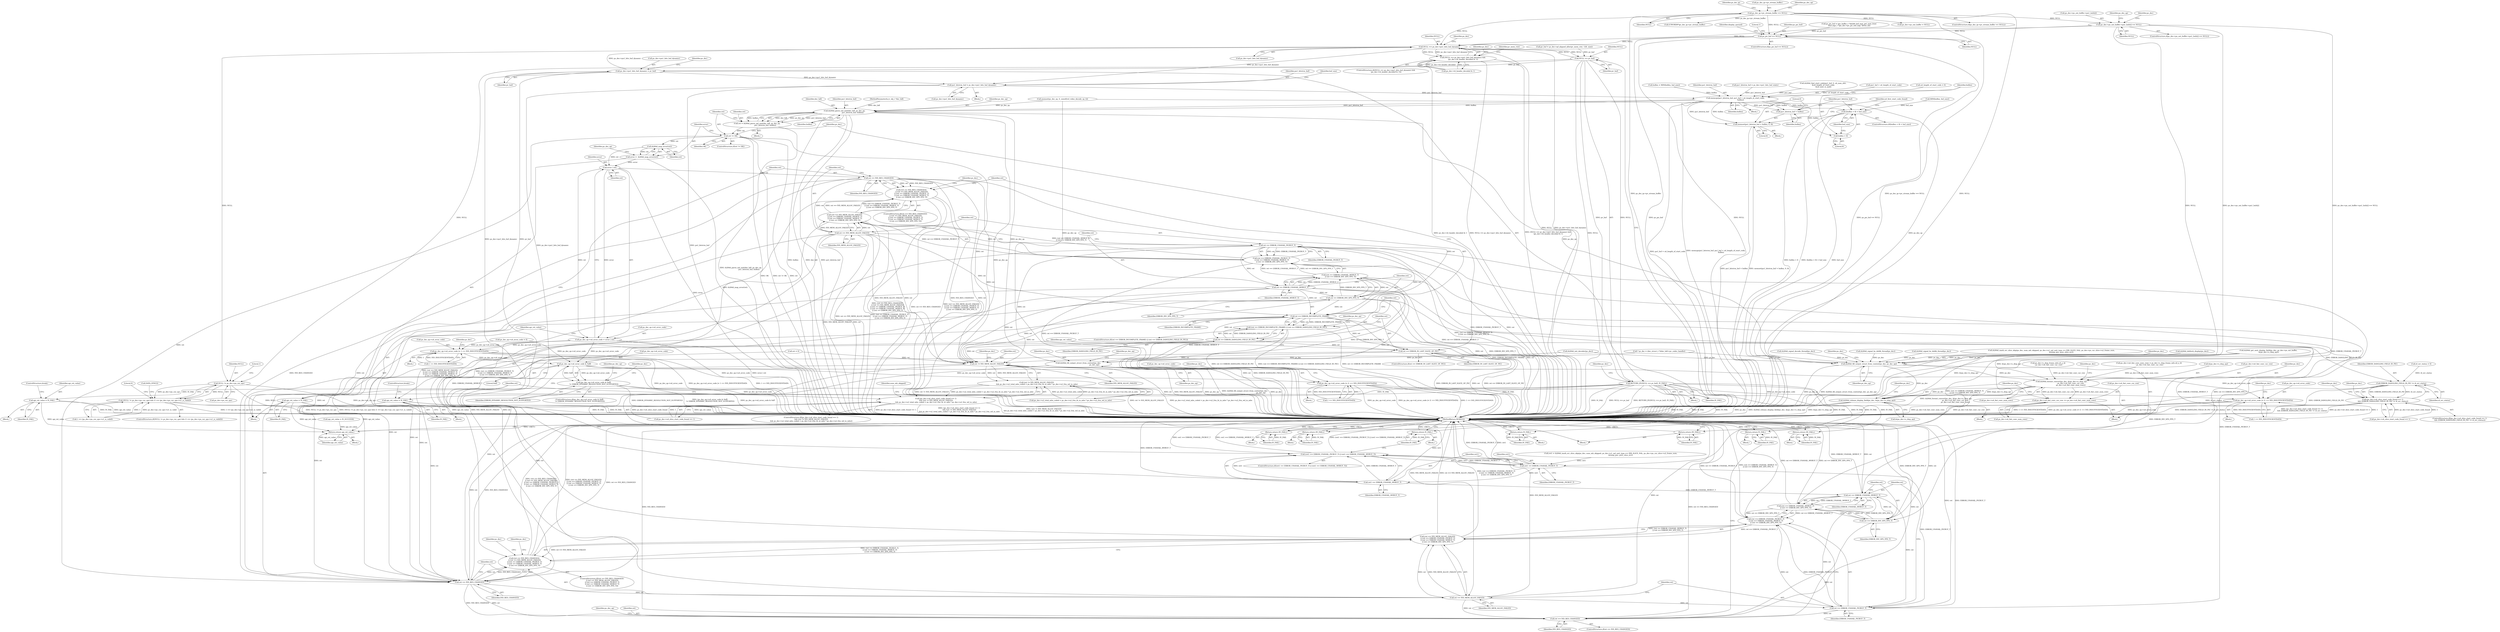 digraph "0_Android_7109ce3f8f90a28ca9f0ee6e14f6ac5e414c62cf@array" {
"1000406" [label="(Call,ps_dec->ps_out_buffer->pu1_bufs[i] == NULL)"];
"1000260" [label="(Call,ps_dec_ip->pv_stream_buffer == NULL)"];
"1000623" [label="(Call,ps_pic_buf == NULL)"];
"1001000" [label="(Call,NULL == ps_dec->pu1_bits_buf_dynamic)"];
"1000999" [label="(Call,(NULL == ps_dec->pu1_bits_buf_dynamic) &&\n (ps_dec->i4_header_decoded & 1))"];
"1001041" [label="(Call,NULL == pv_buf)"];
"1001040" [label="(Call,RETURN_IF((NULL == pv_buf), IV_FAIL))"];
"1001200" [label="(Return,return (IV_FAIL);)"];
"1001268" [label="(Return,return (IV_FAIL);)"];
"1001313" [label="(Call,api_ret_value = IV_FAIL)"];
"1002158" [label="(Return,return api_ret_value;)"];
"1001357" [label="(Call,api_ret_value = IV_FAIL)"];
"1001366" [label="(Call,api_ret_value = IV_FAIL)"];
"1001414" [label="(Return,return (IV_FAIL);)"];
"1001566" [label="(Return,return IV_FAIL;)"];
"1001610" [label="(Return,return IV_FAIL;)"];
"1001822" [label="(Return,return (IV_FAIL);)"];
"1001883" [label="(Return,return IV_FAIL;)"];
"1001045" [label="(Call,ps_dec->pu1_bits_buf_dynamic = pv_buf)"];
"1001060" [label="(Call,pu1_bitstrm_buf = ps_dec->pu1_bits_buf_dynamic)"];
"1001205" [label="(Call,memcpy(pu1_bitstrm_buf, pu1_buf + u4_length_of_start_code,\n                   buflen))"];
"1001212" [label="(Call,(buflen + 8) < buf_size)"];
"1001213" [label="(Call,buflen + 8)"];
"1001218" [label="(Call,memset(pu1_bitstrm_buf + buflen, 0, 8))"];
"1001219" [label="(Call,pu1_bitstrm_buf + buflen)"];
"1001291" [label="(Call,ih264d_parse_nal_unit(dec_hdl, ps_dec_op,\n                              pu1_bitstrm_buf, buflen))"];
"1001253" [label="(Call,ih264d_fill_output_struct_from_context(ps_dec,\n                                                           ps_dec_op))"];
"1001289" [label="(Call,ret = ih264d_parse_nal_unit(dec_hdl, ps_dec_op,\n                              pu1_bitstrm_buf, buflen))"];
"1001297" [label="(Call,ret != OK)"];
"1001304" [label="(Call,ih264d_map_error(ret))"];
"1001302" [label="(Call,error =  ih264d_map_error(ret))"];
"1001310" [label="(Call,error | ret)"];
"1001306" [label="(Call,ps_dec_op->u4_error_code = error | ret)"];
"1001239" [label="(Call,ps_dec_op->u4_error_code |= 1 << IVD_INSUFFICIENTDATA)"];
"1001726" [label="(Call,ps_dec_op->u4_error_code & 0xff)"];
"1001725" [label="(Call,(ps_dec_op->u4_error_code & 0xff)\n != ERROR_DYNAMIC_RESOLUTION_NOT_SUPPORTED)"];
"1001758" [label="(Call,ps_dec_op->u4_error_code |= (1 << IVD_INSUFFICIENTDATA))"];
"1001778" [label="(Call,ps_dec_op->u4_error_code |= (1 << IVD_INSUFFICIENTDATA))"];
"1001318" [label="(Call,ret == IVD_RES_CHANGED)"];
"1001317" [label="(Call,(ret == IVD_RES_CHANGED)\n || (ret == IVD_MEM_ALLOC_FAILED)\n || (ret == ERROR_UNAVAIL_PICBUF_T)\n || (ret == ERROR_UNAVAIL_MVBUF_T)\n || (ret == ERROR_INV_SPS_PPS_T))"];
"1001569" [label="(Call,(ret == IVD_RES_CHANGED)\n || (ret == IVD_MEM_ALLOC_FAILED)\n || (ret == ERROR_UNAVAIL_PICBUF_T)\n || (ret == ERROR_UNAVAIL_MVBUF_T)\n || (ret == ERROR_INV_SPS_PPS_T))"];
"1001322" [label="(Call,ret == IVD_MEM_ALLOC_FAILED)"];
"1001321" [label="(Call,(ret == IVD_MEM_ALLOC_FAILED)\n || (ret == ERROR_UNAVAIL_PICBUF_T)\n || (ret == ERROR_UNAVAIL_MVBUF_T)\n || (ret == ERROR_INV_SPS_PPS_T))"];
"1001573" [label="(Call,(ret == IVD_MEM_ALLOC_FAILED)\n || (ret == ERROR_UNAVAIL_PICBUF_T)\n || (ret == ERROR_UNAVAIL_MVBUF_T)\n || (ret == ERROR_INV_SPS_PPS_T))"];
"1001326" [label="(Call,ret == ERROR_UNAVAIL_PICBUF_T)"];
"1001325" [label="(Call,(ret == ERROR_UNAVAIL_PICBUF_T)\n || (ret == ERROR_UNAVAIL_MVBUF_T)\n || (ret == ERROR_INV_SPS_PPS_T))"];
"1001577" [label="(Call,(ret == ERROR_UNAVAIL_PICBUF_T)\n || (ret == ERROR_UNAVAIL_MVBUF_T)\n || (ret == ERROR_INV_SPS_PPS_T))"];
"1001330" [label="(Call,ret == ERROR_UNAVAIL_MVBUF_T)"];
"1001329" [label="(Call,(ret == ERROR_UNAVAIL_MVBUF_T)\n || (ret == ERROR_INV_SPS_PPS_T))"];
"1001581" [label="(Call,(ret == ERROR_UNAVAIL_MVBUF_T)\n || (ret == ERROR_INV_SPS_PPS_T))"];
"1001333" [label="(Call,ret == ERROR_INV_SPS_PPS_T)"];
"1001345" [label="(Call,ret == ERROR_INCOMPLETE_FRAME)"];
"1001344" [label="(Call,(ret == ERROR_INCOMPLETE_FRAME) || (ret == ERROR_DANGLING_FIELD_IN_PIC))"];
"1001348" [label="(Call,ret == ERROR_DANGLING_FIELD_IN_PIC)"];
"1001362" [label="(Call,ret == ERROR_IN_LAST_SLICE_OF_PIC)"];
"1001477" [label="(Call,ret != IVD_MEM_ALLOC_FAILED)"];
"1001476" [label="(Call,(ret != IVD_MEM_ALLOC_FAILED)\n && ps_dec->u2_total_mbs_coded < ps_dec->u2_frm_ht_in_mbs * ps_dec->u2_frm_wd_in_mbs)"];
"1001470" [label="(Call,(ps_dec->u4_slice_start_code_found == 1)\n && (ret != IVD_MEM_ALLOC_FAILED)\n && ps_dec->u2_total_mbs_coded < ps_dec->u2_frm_ht_in_mbs * ps_dec->u2_frm_wd_in_mbs)"];
"1001570" [label="(Call,ret == IVD_RES_CHANGED)"];
"1001574" [label="(Call,ret == IVD_MEM_ALLOC_FAILED)"];
"1001578" [label="(Call,ret == ERROR_UNAVAIL_PICBUF_T)"];
"1001582" [label="(Call,ret == ERROR_UNAVAIL_MVBUF_T)"];
"1001585" [label="(Call,ret == ERROR_INV_SPS_PPS_T)"];
"1001601" [label="(Call,ret == IVD_RES_CHANGED)"];
"1001831" [label="(Call,ERROR_DANGLING_FIELD_IN_PIC != i4_err_status)"];
"1001825" [label="(Call,(ps_dec->u4_slice_start_code_found == 1)\n && (ERROR_DANGLING_FIELD_IN_PIC != i4_err_status))"];
"1001562" [label="(Call,ret1 == ERROR_UNAVAIL_MVBUF_T)"];
"1001558" [label="(Call,(ret1 == ERROR_UNAVAIL_PICBUF_T) || (ret1 == ERROR_UNAVAIL_MVBUF_T))"];
"1001559" [label="(Call,ret1 == ERROR_UNAVAIL_PICBUF_T)"];
"1002040" [label="(Call,ih264d_fill_output_struct_from_context(ps_dec, ps_dec_op))"];
"1002071" [label="(Call,ih264d_format_convert(ps_dec, &(ps_dec->s_disp_op),\n                                  ps_dec->u4_fmt_conv_cur_row,\n                                  ps_dec->u4_fmt_conv_num_rows))"];
"1002083" [label="(Call,ps_dec->u4_fmt_conv_cur_row += ps_dec->u4_fmt_conv_num_rows)"];
"1002090" [label="(Call,ih264d_release_display_field(ps_dec, &(ps_dec->s_disp_op)))"];
"1002118" [label="(Call,NULL != ps_dec->ps_cur_sps)"];
"1002117" [label="(Call,(NULL != ps_dec->ps_cur_sps) && (1 == (ps_dec->ps_cur_sps->u1_is_valid)))"];
"1000405" [label="(ControlStructure,if(ps_dec->ps_out_buffer->pu1_bufs[i] == NULL))"];
"1001253" [label="(Call,ih264d_fill_output_struct_from_context(ps_dec,\n                                                           ps_dec_op))"];
"1001308" [label="(Identifier,ps_dec_op)"];
"1002117" [label="(Call,(NULL != ps_dec->ps_cur_sps) && (1 == (ps_dec->ps_cur_sps->u1_is_valid)))"];
"1001343" [label="(ControlStructure,if((ret == ERROR_INCOMPLETE_FRAME) || (ret == ERROR_DANGLING_FIELD_IN_PIC)))"];
"1001249" [label="(Identifier,ps_dec)"];
"1002041" [label="(Identifier,ps_dec)"];
"1001587" [label="(Identifier,ERROR_INV_SPS_PPS_T)"];
"1001216" [label="(Identifier,buf_size)"];
"1001754" [label="(Identifier,ps_dec)"];
"1001333" [label="(Call,ret == ERROR_INV_SPS_PPS_T)"];
"1002073" [label="(Call,&(ps_dec->s_disp_op))"];
"1000678" [label="(Literal,1)"];
"1001322" [label="(Call,ret == IVD_MEM_ALLOC_FAILED)"];
"1001328" [label="(Identifier,ERROR_UNAVAIL_PICBUF_T)"];
"1001294" [label="(Identifier,pu1_bitstrm_buf)"];
"1001559" [label="(Call,ret1 == ERROR_UNAVAIL_PICBUF_T)"];
"1001562" [label="(Call,ret1 == ERROR_UNAVAIL_MVBUF_T)"];
"1001573" [label="(Call,(ret == IVD_MEM_ALLOC_FAILED)\n || (ret == ERROR_UNAVAIL_PICBUF_T)\n || (ret == ERROR_UNAVAIL_MVBUF_T)\n || (ret == ERROR_INV_SPS_PPS_T))"];
"1001572" [label="(Identifier,IVD_RES_CHANGED)"];
"1001295" [label="(Identifier,buflen)"];
"1001590" [label="(Identifier,ps_dec)"];
"1002120" [label="(Call,ps_dec->ps_cur_sps)"];
"1001822" [label="(Return,return (IV_FAIL);)"];
"1001312" [label="(Identifier,ret)"];
"1001351" [label="(Block,)"];
"1001360" [label="(ControlStructure,break;)"];
"1001769" [label="(Identifier,ps_dec)"];
"1001331" [label="(Identifier,ret)"];
"1001325" [label="(Call,(ret == ERROR_UNAVAIL_PICBUF_T)\n || (ret == ERROR_UNAVAIL_MVBUF_T)\n || (ret == ERROR_INV_SPS_PPS_T))"];
"1001601" [label="(Call,ret == IVD_RES_CHANGED)"];
"1001358" [label="(Identifier,api_ret_value)"];
"1001326" [label="(Call,ret == ERROR_UNAVAIL_PICBUF_T)"];
"1001577" [label="(Call,(ret == ERROR_UNAVAIL_PICBUF_T)\n || (ret == ERROR_UNAVAIL_MVBUF_T)\n || (ret == ERROR_INV_SPS_PPS_T))"];
"1001010" [label="(Block,)"];
"1002012" [label="(Call,ih264d_get_next_display_field(ps_dec, ps_dec->ps_out_buffer,\n &(ps_dec->s_disp_op)))"];
"1001239" [label="(Call,ps_dec_op->u4_error_code |= 1 << IVD_INSUFFICIENTDATA)"];
"1001345" [label="(Call,ret == ERROR_INCOMPLETE_FRAME)"];
"1001566" [label="(Return,return IV_FAIL;)"];
"1001564" [label="(Identifier,ERROR_UNAVAIL_MVBUF_T)"];
"1001558" [label="(Call,(ret1 == ERROR_UNAVAIL_PICBUF_T) || (ret1 == ERROR_UNAVAIL_MVBUF_T))"];
"1002077" [label="(Call,ps_dec->u4_fmt_conv_cur_row)"];
"1002091" [label="(Identifier,ps_dec)"];
"1000624" [label="(Identifier,ps_pic_buf)"];
"1001369" [label="(ControlStructure,break;)"];
"1001469" [label="(ControlStructure,if((ps_dec->u4_slice_start_code_found == 1)\n && (ret != IVD_MEM_ALLOC_FAILED)\n && ps_dec->u2_total_mbs_coded < ps_dec->u2_frm_ht_in_mbs * ps_dec->u2_frm_wd_in_mbs))"];
"1001060" [label="(Call,pu1_bitstrm_buf = ps_dec->pu1_bits_buf_dynamic)"];
"1001762" [label="(Call,1 << IVD_INSUFFICIENTDATA)"];
"1002100" [label="(Identifier,ps_dec)"];
"1001833" [label="(Identifier,i4_err_status)"];
"1000171" [label="(Call,u4_length_of_start_code = 0)"];
"1001372" [label="(Identifier,ps_dec)"];
"1001603" [label="(Identifier,IVD_RES_CHANGED)"];
"1001731" [label="(Identifier,ERROR_DYNAMIC_RESOLUTION_NOT_SUPPORTED)"];
"1001062" [label="(Call,ps_dec->pu1_bits_buf_dynamic)"];
"1001476" [label="(Call,(ret != IVD_MEM_ALLOC_FAILED)\n && ps_dec->u2_total_mbs_coded < ps_dec->u2_frm_ht_in_mbs * ps_dec->u2_frm_wd_in_mbs)"];
"1001347" [label="(Identifier,ERROR_INCOMPLETE_FRAME)"];
"1002090" [label="(Call,ih264d_release_display_field(ps_dec, &(ps_dec->s_disp_op)))"];
"1002057" [label="(Block,)"];
"1001047" [label="(Identifier,ps_dec)"];
"1001735" [label="(Identifier,ps_dec_op)"];
"1001297" [label="(Call,ret != OK)"];
"1000192" [label="(Call,api_ret_value = IV_SUCCESS)"];
"1001357" [label="(Call,api_ret_value = IV_FAIL)"];
"1001567" [label="(Identifier,IV_FAIL)"];
"1001007" [label="(Identifier,ps_dec)"];
"1001568" [label="(ControlStructure,if((ret == IVD_RES_CHANGED)\n || (ret == IVD_MEM_ALLOC_FAILED)\n || (ret == ERROR_UNAVAIL_PICBUF_T)\n || (ret == ERROR_UNAVAIL_MVBUF_T)\n || (ret == ERROR_INV_SPS_PPS_T)))"];
"1001103" [label="(Call,buflen = MIN(buflen, buf_size))"];
"1001876" [label="(Call,ih264d_deblock_display(ps_dec))"];
"1001570" [label="(Call,ret == IVD_RES_CHANGED)"];
"1000188" [label="(Call,ret = 0)"];
"1002000" [label="(Block,)"];
"1001040" [label="(Call,RETURN_IF((NULL == pv_buf), IV_FAIL))"];
"1002152" [label="(Call,DATA_SYNC())"];
"1001415" [label="(Identifier,IV_FAIL)"];
"1001291" [label="(Call,ih264d_parse_nal_unit(dec_hdl, ps_dec_op,\n                              pu1_bitstrm_buf, buflen))"];
"1001066" [label="(Identifier,buf_size)"];
"1001034" [label="(Call,pv_buf = ps_dec->pf_aligned_alloc(pv_mem_ctxt, 128, size))"];
"1001155" [label="(Block,)"];
"1001300" [label="(Block,)"];
"1002072" [label="(Identifier,ps_dec)"];
"1001206" [label="(Identifier,pu1_bitstrm_buf)"];
"1000148" [label="(MethodParameterIn,iv_obj_t *dec_hdl)"];
"1001563" [label="(Identifier,ret1)"];
"1001574" [label="(Call,ret == IVD_MEM_ALLOC_FAILED)"];
"1001313" [label="(Call,api_ret_value = IV_FAIL)"];
"1000311" [label="(Call,ps_dec->ps_out_buffer = NULL)"];
"1001725" [label="(Call,(ps_dec_op->u4_error_code & 0xff)\n != ERROR_DYNAMIC_RESOLUTION_NOT_SUPPORTED)"];
"1001327" [label="(Identifier,ret)"];
"1001316" [label="(ControlStructure,if((ret == IVD_RES_CHANGED)\n || (ret == IVD_MEM_ALLOC_FAILED)\n || (ret == ERROR_UNAVAIL_PICBUF_T)\n || (ret == ERROR_UNAVAIL_MVBUF_T)\n || (ret == ERROR_INV_SPS_PPS_T)))"];
"1001477" [label="(Call,ret != IVD_MEM_ALLOC_FAILED)"];
"1001759" [label="(Call,ps_dec_op->u4_error_code)"];
"1002071" [label="(Call,ih264d_format_convert(ps_dec, &(ps_dec->s_disp_op),\n                                  ps_dec->u4_fmt_conv_cur_row,\n                                  ps_dec->u4_fmt_conv_num_rows))"];
"1001578" [label="(Call,ret == ERROR_UNAVAIL_PICBUF_T)"];
"1001258" [label="(Identifier,ps_dec_op)"];
"1001290" [label="(Identifier,ret)"];
"1001057" [label="(Identifier,ps_dec)"];
"1000406" [label="(Call,ps_dec->ps_out_buffer->pu1_bufs[i] == NULL)"];
"1001588" [label="(Block,)"];
"1001539" [label="(Call,ret1 = ih264d_mark_err_slice_skip(ps_dec, num_mb_skipped, ps_dec->u1_nal_unit_type == IDR_SLICE_NAL, ps_dec->ps_cur_slice->u2_frame_num,\n                                    &temp_poc, prev_slice_err))"];
"1000283" [label="(Identifier,ps_dec_ip)"];
"1001712" [label="(Call,ih264d_signal_decode_thread(ps_dec))"];
"1001001" [label="(Identifier,NULL)"];
"1000151" [label="(Block,)"];
"1001044" [label="(Identifier,IV_FAIL)"];
"1001346" [label="(Identifier,ret)"];
"1001359" [label="(Identifier,IV_FAIL)"];
"1001374" [label="(Block,)"];
"1001824" [label="(ControlStructure,if((ps_dec->u4_slice_start_code_found == 1)\n && (ERROR_DANGLING_FIELD_IN_PIC != i4_err_status)))"];
"1001730" [label="(Literal,0xff)"];
"1001046" [label="(Call,ps_dec->pu1_bits_buf_dynamic)"];
"1001005" [label="(Call,ps_dec->i4_header_decoded & 1)"];
"1000259" [label="(ControlStructure,if(ps_dec_ip->pv_stream_buffer == NULL))"];
"1001314" [label="(Identifier,api_ret_value)"];
"1001105" [label="(Call,MIN(buflen, buf_size))"];
"1001293" [label="(Identifier,ps_dec_op)"];
"1001254" [label="(Identifier,ps_dec)"];
"1002158" [label="(Return,return api_ret_value;)"];
"1001320" [label="(Identifier,IVD_RES_CHANGED)"];
"1001611" [label="(Identifier,IV_FAIL)"];
"1001061" [label="(Identifier,pu1_bitstrm_buf)"];
"1001043" [label="(Identifier,pv_buf)"];
"1001072" [label="(Call,pu1_bitstrm_buf = ps_dec->pu1_bits_buf_static)"];
"1001339" [label="(Identifier,ps_dec)"];
"1000264" [label="(Identifier,NULL)"];
"1001581" [label="(Call,(ret == ERROR_UNAVAIL_MVBUF_T)\n || (ret == ERROR_INV_SPS_PPS_T))"];
"1001831" [label="(Call,ERROR_DANGLING_FIELD_IN_PIC != i4_err_status)"];
"1001832" [label="(Identifier,ERROR_DANGLING_FIELD_IN_PIC)"];
"1001480" [label="(Call,ps_dec->u2_total_mbs_coded < ps_dec->u2_frm_ht_in_mbs * ps_dec->u2_frm_wd_in_mbs)"];
"1001610" [label="(Return,return IV_FAIL;)"];
"1001205" [label="(Call,memcpy(pu1_bitstrm_buf, pu1_buf + u4_length_of_start_code,\n                   buflen))"];
"1001614" [label="(Identifier,ps_dec)"];
"1001243" [label="(Call,1 << IVD_INSUFFICIENTDATA)"];
"1001087" [label="(Call,ih264d_find_start_code(pu1_buf, 0, u4_max_ofst,\n &u4_length_of_start_code,\n &u4_next_is_aud))"];
"1001329" [label="(Call,(ret == ERROR_UNAVAIL_MVBUF_T)\n || (ret == ERROR_INV_SPS_PPS_T))"];
"1000418" [label="(Identifier,ps_dec_op)"];
"1001045" [label="(Call,ps_dec->pu1_bits_buf_dynamic = pv_buf)"];
"1001296" [label="(ControlStructure,if(ret != OK))"];
"1001200" [label="(Return,return (IV_FAIL);)"];
"1001323" [label="(Identifier,ret)"];
"1001335" [label="(Identifier,ERROR_INV_SPS_PPS_T)"];
"1000981" [label="(Call,(UWORD8*)ps_dec_ip->pv_stream_buffer)"];
"1001015" [label="(Identifier,pv_mem_ctxt)"];
"1001211" [label="(ControlStructure,if((buflen + 8) < buf_size))"];
"1000999" [label="(Call,(NULL == ps_dec->pu1_bits_buf_dynamic) &&\n (ps_dec->i4_header_decoded & 1))"];
"1001218" [label="(Call,memset(pu1_bitstrm_buf + buflen, 0, 8))"];
"1001225" [label="(Identifier,u4_first_start_code_found)"];
"1001582" [label="(Call,ret == ERROR_UNAVAIL_MVBUF_T)"];
"1001201" [label="(Identifier,IV_FAIL)"];
"1001557" [label="(ControlStructure,if((ret1 == ERROR_UNAVAIL_PICBUF_T) || (ret1 == ERROR_UNAVAIL_MVBUF_T)))"];
"1001583" [label="(Identifier,ret)"];
"1001348" [label="(Call,ret == ERROR_DANGLING_FIELD_IN_PIC)"];
"1000976" [label="(Block,)"];
"1002046" [label="(Identifier,ps_dec)"];
"1001825" [label="(Call,(ps_dec->u4_slice_start_code_found == 1)\n && (ERROR_DANGLING_FIELD_IN_PIC != i4_err_status))"];
"1002116" [label="(ControlStructure,if((NULL != ps_dec->ps_cur_sps) && (1 == (ps_dec->ps_cur_sps->u1_is_valid))))"];
"1000610" [label="(Call,ps_pic_buf = (pic_buffer_t *)ih264_buf_mgr_get_next_free(\n (buf_mgr_t *)ps_dec->pv_pic_buf_mgr, &free_id))"];
"1001787" [label="(Identifier,ps_dec)"];
"1001470" [label="(Call,(ps_dec->u4_slice_start_code_found == 1)\n && (ret != IVD_MEM_ALLOC_FAILED)\n && ps_dec->u2_total_mbs_coded < ps_dec->u2_frm_ht_in_mbs * ps_dec->u2_frm_wd_in_mbs)"];
"1002087" [label="(Call,ps_dec->u4_fmt_conv_num_rows)"];
"1001304" [label="(Call,ih264d_map_error(ret))"];
"1001289" [label="(Call,ret = ih264d_parse_nal_unit(dec_hdl, ps_dec_op,\n                              pu1_bitstrm_buf, buflen))"];
"1001299" [label="(Identifier,OK)"];
"1001883" [label="(Return,return IV_FAIL;)"];
"1001233" [label="(Block,)"];
"1001207" [label="(Call,pu1_buf + u4_length_of_start_code)"];
"1001560" [label="(Identifier,ret1)"];
"1001059" [label="(Block,)"];
"1002134" [label="(Literal,0)"];
"1002040" [label="(Call,ih264d_fill_output_struct_from_context(ps_dec, ps_dec_op))"];
"1001332" [label="(Identifier,ERROR_UNAVAIL_MVBUF_T)"];
"1001213" [label="(Call,buflen + 8)"];
"1000435" [label="(Identifier,ps_dec)"];
"1001269" [label="(Identifier,IV_FAIL)"];
"1001321" [label="(Call,(ret == IVD_MEM_ALLOC_FAILED)\n || (ret == ERROR_UNAVAIL_PICBUF_T)\n || (ret == ERROR_UNAVAIL_MVBUF_T)\n || (ret == ERROR_INV_SPS_PPS_T))"];
"1001579" [label="(Identifier,ret)"];
"1002042" [label="(Identifier,ps_dec_op)"];
"1002080" [label="(Call,ps_dec->u4_fmt_conv_num_rows)"];
"1000630" [label="(Identifier,display_queued)"];
"1001580" [label="(Identifier,ERROR_UNAVAIL_PICBUF_T)"];
"1002092" [label="(Call,&(ps_dec->s_disp_op))"];
"1001307" [label="(Call,ps_dec_op->u4_error_code)"];
"1002160" [label="(MethodReturn,WORD32)"];
"1001221" [label="(Identifier,buflen)"];
"1001217" [label="(Block,)"];
"1001361" [label="(ControlStructure,if(ret == ERROR_IN_LAST_SLICE_OF_PIC))"];
"1001365" [label="(Block,)"];
"1001884" [label="(Identifier,IV_FAIL)"];
"1001302" [label="(Call,error =  ih264d_map_error(ret))"];
"1000260" [label="(Call,ps_dec_ip->pv_stream_buffer == NULL)"];
"1001368" [label="(Identifier,IV_FAIL)"];
"1001212" [label="(Call,(buflen + 8) < buf_size)"];
"1001223" [label="(Literal,8)"];
"1001052" [label="(Identifier,ps_dec)"];
"1001255" [label="(Identifier,ps_dec_op)"];
"1001303" [label="(Identifier,error)"];
"1001220" [label="(Identifier,pu1_bitstrm_buf)"];
"1000414" [label="(Identifier,NULL)"];
"1000623" [label="(Call,ps_pic_buf == NULL)"];
"1000896" [label="(Call,ih264d_init_decoder(ps_dec))"];
"1001344" [label="(Call,(ret == ERROR_INCOMPLETE_FRAME) || (ret == ERROR_DANGLING_FIELD_IN_PIC))"];
"1001569" [label="(Call,(ret == IVD_RES_CHANGED)\n || (ret == IVD_MEM_ALLOC_FAILED)\n || (ret == ERROR_UNAVAIL_PICBUF_T)\n || (ret == ERROR_UNAVAIL_MVBUF_T)\n || (ret == ERROR_INV_SPS_PPS_T))"];
"1001298" [label="(Identifier,ret)"];
"1001998" [label="(Call,ih264d_signal_bs_deblk_thread(ps_dec))"];
"1001000" [label="(Call,NULL == ps_dec->pu1_bits_buf_dynamic)"];
"1001585" [label="(Call,ret == ERROR_INV_SPS_PPS_T)"];
"1000161" [label="(Call,i4_err_status = 0)"];
"1001222" [label="(Literal,0)"];
"1001210" [label="(Identifier,buflen)"];
"1001586" [label="(Identifier,ret)"];
"1001721" [label="(Call,ih264d_signal_bs_deblk_thread(ps_dec))"];
"1001994" [label="(Identifier,ps_dec)"];
"1001779" [label="(Call,ps_dec_op->u4_error_code)"];
"1001584" [label="(Identifier,ERROR_UNAVAIL_MVBUF_T)"];
"1000261" [label="(Call,ps_dec_ip->pv_stream_buffer)"];
"1001310" [label="(Call,error | ret)"];
"1001362" [label="(Call,ret == ERROR_IN_LAST_SLICE_OF_PIC)"];
"1001727" [label="(Call,ps_dec_op->u4_error_code)"];
"1001823" [label="(Identifier,IV_FAIL)"];
"1001414" [label="(Return,return (IV_FAIL);)"];
"1001318" [label="(Call,ret == IVD_RES_CHANGED)"];
"1000268" [label="(Identifier,ps_dec_op)"];
"1002118" [label="(Call,NULL != ps_dec->ps_cur_sps)"];
"1001324" [label="(Identifier,IVD_MEM_ALLOC_FAILED)"];
"1000153" [label="(Call,* ps_dec = (dec_struct_t *)(dec_hdl->pv_codec_handle))"];
"1001349" [label="(Identifier,ret)"];
"1002124" [label="(Literal,1)"];
"1002119" [label="(Identifier,NULL)"];
"1001041" [label="(Call,NULL == pv_buf)"];
"1001268" [label="(Return,return (IV_FAIL);)"];
"1002062" [label="(Call,ps_dec->s_disp_frame_info.u4_y_ht\n - ps_dec->u4_fmt_conv_cur_row)"];
"1001838" [label="(Identifier,ps_dec)"];
"1001311" [label="(Identifier,error)"];
"1001364" [label="(Identifier,ERROR_IN_LAST_SLICE_OF_PIC)"];
"1001482" [label="(Identifier,ps_dec)"];
"1001204" [label="(Block,)"];
"1001600" [label="(ControlStructure,if(ret == IVD_RES_CHANGED))"];
"1002084" [label="(Call,ps_dec->u4_fmt_conv_cur_row)"];
"1001826" [label="(Call,ps_dec->u4_slice_start_code_found == 1)"];
"1001571" [label="(Identifier,ret)"];
"1001607" [label="(Identifier,ps_dec_op)"];
"1001215" [label="(Literal,8)"];
"1001565" [label="(Block,)"];
"1001782" [label="(Call,1 << IVD_INSUFFICIENTDATA)"];
"1001306" [label="(Call,ps_dec_op->u4_error_code = error | ret)"];
"1001471" [label="(Call,ps_dec->u4_slice_start_code_found == 1)"];
"1000622" [label="(ControlStructure,if(ps_pic_buf == NULL))"];
"1000476" [label="(Call,ps_dec_op->u4_error_code = 0)"];
"1001478" [label="(Identifier,ret)"];
"1001757" [label="(Block,)"];
"1001778" [label="(Call,ps_dec_op->u4_error_code |= (1 << IVD_INSUFFICIENTDATA))"];
"1001777" [label="(Block,)"];
"1001575" [label="(Identifier,ret)"];
"1001354" [label="(Identifier,ps_dec_op)"];
"1001292" [label="(Identifier,dec_hdl)"];
"1001366" [label="(Call,api_ret_value = IV_FAIL)"];
"1001724" [label="(ControlStructure,if((ps_dec_op->u4_error_code & 0xff)\n != ERROR_DYNAMIC_RESOLUTION_NOT_SUPPORTED))"];
"1001002" [label="(Call,ps_dec->pu1_bits_buf_dynamic)"];
"1001789" [label="(Block,)"];
"1001334" [label="(Identifier,ret)"];
"1001541" [label="(Call,ih264d_mark_err_slice_skip(ps_dec, num_mb_skipped, ps_dec->u1_nal_unit_type == IDR_SLICE_NAL, ps_dec->ps_cur_slice->u2_frame_num,\n                                    &temp_poc, prev_slice_err))"];
"1001049" [label="(Identifier,pv_buf)"];
"1002085" [label="(Identifier,ps_dec)"];
"1002058" [label="(Call,ps_dec->u4_fmt_conv_num_rows = ps_dec->s_disp_frame_info.u4_y_ht\n - ps_dec->u4_fmt_conv_cur_row)"];
"1001042" [label="(Identifier,NULL)"];
"1001315" [label="(Identifier,IV_FAIL)"];
"1001219" [label="(Call,pu1_bitstrm_buf + buflen)"];
"1001576" [label="(Identifier,IVD_MEM_ALLOC_FAILED)"];
"1001252" [label="(Block,)"];
"1001363" [label="(Identifier,ret)"];
"1000625" [label="(Identifier,NULL)"];
"1001561" [label="(Identifier,ERROR_UNAVAIL_PICBUF_T)"];
"1001319" [label="(Identifier,ret)"];
"1002159" [label="(Identifier,api_ret_value)"];
"1001479" [label="(Identifier,IVD_MEM_ALLOC_FAILED)"];
"1001240" [label="(Call,ps_dec_op->u4_error_code)"];
"1000227" [label="(Call,memset(ps_dec_op, 0, sizeof(ivd_video_decode_op_t)))"];
"1001330" [label="(Call,ret == ERROR_UNAVAIL_MVBUF_T)"];
"1001497" [label="(Identifier,num_mb_skipped)"];
"1001317" [label="(Call,(ret == IVD_RES_CHANGED)\n || (ret == IVD_MEM_ALLOC_FAILED)\n || (ret == ERROR_UNAVAIL_PICBUF_T)\n || (ret == ERROR_UNAVAIL_MVBUF_T)\n || (ret == ERROR_INV_SPS_PPS_T))"];
"1001305" [label="(Identifier,ret)"];
"1001726" [label="(Call,ps_dec_op->u4_error_code & 0xff)"];
"1001758" [label="(Call,ps_dec_op->u4_error_code |= (1 << IVD_INSUFFICIENTDATA))"];
"1001367" [label="(Identifier,api_ret_value)"];
"1002123" [label="(Call,1 == (ps_dec->ps_cur_sps->u1_is_valid))"];
"1001882" [label="(Block,)"];
"1001350" [label="(Identifier,ERROR_DANGLING_FIELD_IN_PIC)"];
"1001214" [label="(Identifier,buflen)"];
"1002083" [label="(Call,ps_dec->u4_fmt_conv_cur_row += ps_dec->u4_fmt_conv_num_rows)"];
"1000407" [label="(Call,ps_dec->ps_out_buffer->pu1_bufs[i])"];
"1000998" [label="(ControlStructure,if((NULL == ps_dec->pu1_bits_buf_dynamic) &&\n (ps_dec->i4_header_decoded & 1)))"];
"1001602" [label="(Identifier,ret)"];
"1000406" -> "1000405"  [label="AST: "];
"1000406" -> "1000414"  [label="CFG: "];
"1000407" -> "1000406"  [label="AST: "];
"1000414" -> "1000406"  [label="AST: "];
"1000418" -> "1000406"  [label="CFG: "];
"1000435" -> "1000406"  [label="CFG: "];
"1000406" -> "1002160"  [label="DDG: ps_dec->ps_out_buffer->pu1_bufs[i]"];
"1000406" -> "1002160"  [label="DDG: NULL"];
"1000406" -> "1002160"  [label="DDG: ps_dec->ps_out_buffer->pu1_bufs[i] == NULL"];
"1000260" -> "1000406"  [label="DDG: NULL"];
"1000406" -> "1000623"  [label="DDG: NULL"];
"1000406" -> "1001000"  [label="DDG: NULL"];
"1000260" -> "1000259"  [label="AST: "];
"1000260" -> "1000264"  [label="CFG: "];
"1000261" -> "1000260"  [label="AST: "];
"1000264" -> "1000260"  [label="AST: "];
"1000268" -> "1000260"  [label="CFG: "];
"1000283" -> "1000260"  [label="CFG: "];
"1000260" -> "1002160"  [label="DDG: ps_dec_ip->pv_stream_buffer == NULL"];
"1000260" -> "1002160"  [label="DDG: NULL"];
"1000260" -> "1002160"  [label="DDG: ps_dec_ip->pv_stream_buffer"];
"1000260" -> "1000311"  [label="DDG: NULL"];
"1000260" -> "1000623"  [label="DDG: NULL"];
"1000260" -> "1000981"  [label="DDG: ps_dec_ip->pv_stream_buffer"];
"1000260" -> "1001000"  [label="DDG: NULL"];
"1000623" -> "1000622"  [label="AST: "];
"1000623" -> "1000625"  [label="CFG: "];
"1000624" -> "1000623"  [label="AST: "];
"1000625" -> "1000623"  [label="AST: "];
"1000630" -> "1000623"  [label="CFG: "];
"1000678" -> "1000623"  [label="CFG: "];
"1000623" -> "1002160"  [label="DDG: ps_pic_buf == NULL"];
"1000623" -> "1002160"  [label="DDG: ps_pic_buf"];
"1000623" -> "1002160"  [label="DDG: NULL"];
"1000610" -> "1000623"  [label="DDG: ps_pic_buf"];
"1000623" -> "1001000"  [label="DDG: NULL"];
"1001000" -> "1000999"  [label="AST: "];
"1001000" -> "1001002"  [label="CFG: "];
"1001001" -> "1001000"  [label="AST: "];
"1001002" -> "1001000"  [label="AST: "];
"1001007" -> "1001000"  [label="CFG: "];
"1000999" -> "1001000"  [label="CFG: "];
"1001000" -> "1002160"  [label="DDG: NULL"];
"1001000" -> "1002160"  [label="DDG: ps_dec->pu1_bits_buf_dynamic"];
"1001000" -> "1000999"  [label="DDG: NULL"];
"1001000" -> "1000999"  [label="DDG: ps_dec->pu1_bits_buf_dynamic"];
"1001041" -> "1001000"  [label="DDG: NULL"];
"1001045" -> "1001000"  [label="DDG: ps_dec->pu1_bits_buf_dynamic"];
"1001000" -> "1001041"  [label="DDG: NULL"];
"1001000" -> "1001060"  [label="DDG: ps_dec->pu1_bits_buf_dynamic"];
"1001000" -> "1002118"  [label="DDG: NULL"];
"1000999" -> "1000998"  [label="AST: "];
"1000999" -> "1001005"  [label="CFG: "];
"1001005" -> "1000999"  [label="AST: "];
"1001015" -> "1000999"  [label="CFG: "];
"1001057" -> "1000999"  [label="CFG: "];
"1000999" -> "1002160"  [label="DDG: (NULL == ps_dec->pu1_bits_buf_dynamic) &&\n (ps_dec->i4_header_decoded & 1)"];
"1000999" -> "1002160"  [label="DDG: ps_dec->i4_header_decoded & 1"];
"1000999" -> "1002160"  [label="DDG: NULL == ps_dec->pu1_bits_buf_dynamic"];
"1001005" -> "1000999"  [label="DDG: ps_dec->i4_header_decoded"];
"1001005" -> "1000999"  [label="DDG: 1"];
"1001041" -> "1001040"  [label="AST: "];
"1001041" -> "1001043"  [label="CFG: "];
"1001042" -> "1001041"  [label="AST: "];
"1001043" -> "1001041"  [label="AST: "];
"1001044" -> "1001041"  [label="CFG: "];
"1001041" -> "1002160"  [label="DDG: NULL"];
"1001041" -> "1001040"  [label="DDG: NULL"];
"1001041" -> "1001040"  [label="DDG: pv_buf"];
"1001034" -> "1001041"  [label="DDG: pv_buf"];
"1001041" -> "1001045"  [label="DDG: pv_buf"];
"1001041" -> "1002118"  [label="DDG: NULL"];
"1001040" -> "1001010"  [label="AST: "];
"1001040" -> "1001044"  [label="CFG: "];
"1001044" -> "1001040"  [label="AST: "];
"1001047" -> "1001040"  [label="CFG: "];
"1001040" -> "1002160"  [label="DDG: NULL == pv_buf"];
"1001040" -> "1002160"  [label="DDG: RETURN_IF((NULL == pv_buf), IV_FAIL)"];
"1001040" -> "1002160"  [label="DDG: IV_FAIL"];
"1001040" -> "1001200"  [label="DDG: IV_FAIL"];
"1001040" -> "1001268"  [label="DDG: IV_FAIL"];
"1001040" -> "1001313"  [label="DDG: IV_FAIL"];
"1001040" -> "1001357"  [label="DDG: IV_FAIL"];
"1001040" -> "1001366"  [label="DDG: IV_FAIL"];
"1001040" -> "1001414"  [label="DDG: IV_FAIL"];
"1001040" -> "1001566"  [label="DDG: IV_FAIL"];
"1001040" -> "1001610"  [label="DDG: IV_FAIL"];
"1001040" -> "1001822"  [label="DDG: IV_FAIL"];
"1001040" -> "1001883"  [label="DDG: IV_FAIL"];
"1001200" -> "1001155"  [label="AST: "];
"1001200" -> "1001201"  [label="CFG: "];
"1001201" -> "1001200"  [label="AST: "];
"1002160" -> "1001200"  [label="CFG: "];
"1001200" -> "1002160"  [label="DDG: <RET>"];
"1001201" -> "1001200"  [label="DDG: IV_FAIL"];
"1001268" -> "1001252"  [label="AST: "];
"1001268" -> "1001269"  [label="CFG: "];
"1001269" -> "1001268"  [label="AST: "];
"1002160" -> "1001268"  [label="CFG: "];
"1001268" -> "1002160"  [label="DDG: <RET>"];
"1001269" -> "1001268"  [label="DDG: IV_FAIL"];
"1001313" -> "1001300"  [label="AST: "];
"1001313" -> "1001315"  [label="CFG: "];
"1001314" -> "1001313"  [label="AST: "];
"1001315" -> "1001313"  [label="AST: "];
"1001319" -> "1001313"  [label="CFG: "];
"1001313" -> "1002160"  [label="DDG: IV_FAIL"];
"1001313" -> "1002160"  [label="DDG: api_ret_value"];
"1001313" -> "1002158"  [label="DDG: api_ret_value"];
"1002158" -> "1000151"  [label="AST: "];
"1002158" -> "1002159"  [label="CFG: "];
"1002159" -> "1002158"  [label="AST: "];
"1002160" -> "1002158"  [label="CFG: "];
"1002158" -> "1002160"  [label="DDG: <RET>"];
"1002159" -> "1002158"  [label="DDG: api_ret_value"];
"1001357" -> "1002158"  [label="DDG: api_ret_value"];
"1001366" -> "1002158"  [label="DDG: api_ret_value"];
"1000192" -> "1002158"  [label="DDG: api_ret_value"];
"1001357" -> "1001351"  [label="AST: "];
"1001357" -> "1001359"  [label="CFG: "];
"1001358" -> "1001357"  [label="AST: "];
"1001359" -> "1001357"  [label="AST: "];
"1001360" -> "1001357"  [label="CFG: "];
"1001357" -> "1002160"  [label="DDG: IV_FAIL"];
"1001357" -> "1002160"  [label="DDG: api_ret_value"];
"1001366" -> "1001365"  [label="AST: "];
"1001366" -> "1001368"  [label="CFG: "];
"1001367" -> "1001366"  [label="AST: "];
"1001368" -> "1001366"  [label="AST: "];
"1001369" -> "1001366"  [label="CFG: "];
"1001366" -> "1002160"  [label="DDG: api_ret_value"];
"1001366" -> "1002160"  [label="DDG: IV_FAIL"];
"1001414" -> "1001374"  [label="AST: "];
"1001414" -> "1001415"  [label="CFG: "];
"1001415" -> "1001414"  [label="AST: "];
"1002160" -> "1001414"  [label="CFG: "];
"1001414" -> "1002160"  [label="DDG: <RET>"];
"1001415" -> "1001414"  [label="DDG: IV_FAIL"];
"1001566" -> "1001565"  [label="AST: "];
"1001566" -> "1001567"  [label="CFG: "];
"1001567" -> "1001566"  [label="AST: "];
"1002160" -> "1001566"  [label="CFG: "];
"1001566" -> "1002160"  [label="DDG: <RET>"];
"1001567" -> "1001566"  [label="DDG: IV_FAIL"];
"1001610" -> "1001588"  [label="AST: "];
"1001610" -> "1001611"  [label="CFG: "];
"1001611" -> "1001610"  [label="AST: "];
"1002160" -> "1001610"  [label="CFG: "];
"1001610" -> "1002160"  [label="DDG: <RET>"];
"1001611" -> "1001610"  [label="DDG: IV_FAIL"];
"1001822" -> "1001789"  [label="AST: "];
"1001822" -> "1001823"  [label="CFG: "];
"1001823" -> "1001822"  [label="AST: "];
"1002160" -> "1001822"  [label="CFG: "];
"1001822" -> "1002160"  [label="DDG: <RET>"];
"1001823" -> "1001822"  [label="DDG: IV_FAIL"];
"1001883" -> "1001882"  [label="AST: "];
"1001883" -> "1001884"  [label="CFG: "];
"1001884" -> "1001883"  [label="AST: "];
"1002160" -> "1001883"  [label="CFG: "];
"1001883" -> "1002160"  [label="DDG: <RET>"];
"1001884" -> "1001883"  [label="DDG: IV_FAIL"];
"1001045" -> "1001010"  [label="AST: "];
"1001045" -> "1001049"  [label="CFG: "];
"1001046" -> "1001045"  [label="AST: "];
"1001049" -> "1001045"  [label="AST: "];
"1001052" -> "1001045"  [label="CFG: "];
"1001045" -> "1002160"  [label="DDG: pv_buf"];
"1001045" -> "1002160"  [label="DDG: ps_dec->pu1_bits_buf_dynamic"];
"1001045" -> "1001060"  [label="DDG: ps_dec->pu1_bits_buf_dynamic"];
"1001060" -> "1001059"  [label="AST: "];
"1001060" -> "1001062"  [label="CFG: "];
"1001061" -> "1001060"  [label="AST: "];
"1001062" -> "1001060"  [label="AST: "];
"1001066" -> "1001060"  [label="CFG: "];
"1001060" -> "1002160"  [label="DDG: ps_dec->pu1_bits_buf_dynamic"];
"1001060" -> "1002160"  [label="DDG: pu1_bitstrm_buf"];
"1001060" -> "1001205"  [label="DDG: pu1_bitstrm_buf"];
"1001205" -> "1001204"  [label="AST: "];
"1001205" -> "1001210"  [label="CFG: "];
"1001206" -> "1001205"  [label="AST: "];
"1001207" -> "1001205"  [label="AST: "];
"1001210" -> "1001205"  [label="AST: "];
"1001214" -> "1001205"  [label="CFG: "];
"1001205" -> "1002160"  [label="DDG: memcpy(pu1_bitstrm_buf, pu1_buf + u4_length_of_start_code,\n                   buflen)"];
"1001205" -> "1002160"  [label="DDG: pu1_buf + u4_length_of_start_code"];
"1001072" -> "1001205"  [label="DDG: pu1_bitstrm_buf"];
"1001087" -> "1001205"  [label="DDG: pu1_buf"];
"1000171" -> "1001205"  [label="DDG: u4_length_of_start_code"];
"1001103" -> "1001205"  [label="DDG: buflen"];
"1001205" -> "1001212"  [label="DDG: buflen"];
"1001205" -> "1001213"  [label="DDG: buflen"];
"1001205" -> "1001218"  [label="DDG: pu1_bitstrm_buf"];
"1001205" -> "1001218"  [label="DDG: buflen"];
"1001205" -> "1001219"  [label="DDG: pu1_bitstrm_buf"];
"1001205" -> "1001219"  [label="DDG: buflen"];
"1001205" -> "1001291"  [label="DDG: pu1_bitstrm_buf"];
"1001205" -> "1001291"  [label="DDG: buflen"];
"1001212" -> "1001211"  [label="AST: "];
"1001212" -> "1001216"  [label="CFG: "];
"1001213" -> "1001212"  [label="AST: "];
"1001216" -> "1001212"  [label="AST: "];
"1001220" -> "1001212"  [label="CFG: "];
"1001225" -> "1001212"  [label="CFG: "];
"1001212" -> "1002160"  [label="DDG: buflen + 8"];
"1001212" -> "1002160"  [label="DDG: (buflen + 8) < buf_size"];
"1001212" -> "1002160"  [label="DDG: buf_size"];
"1001105" -> "1001212"  [label="DDG: buf_size"];
"1001213" -> "1001215"  [label="CFG: "];
"1001214" -> "1001213"  [label="AST: "];
"1001215" -> "1001213"  [label="AST: "];
"1001216" -> "1001213"  [label="CFG: "];
"1001218" -> "1001217"  [label="AST: "];
"1001218" -> "1001223"  [label="CFG: "];
"1001219" -> "1001218"  [label="AST: "];
"1001222" -> "1001218"  [label="AST: "];
"1001223" -> "1001218"  [label="AST: "];
"1001225" -> "1001218"  [label="CFG: "];
"1001218" -> "1002160"  [label="DDG: memset(pu1_bitstrm_buf + buflen, 0, 8)"];
"1001218" -> "1002160"  [label="DDG: pu1_bitstrm_buf + buflen"];
"1001219" -> "1001221"  [label="CFG: "];
"1001220" -> "1001219"  [label="AST: "];
"1001221" -> "1001219"  [label="AST: "];
"1001222" -> "1001219"  [label="CFG: "];
"1001291" -> "1001289"  [label="AST: "];
"1001291" -> "1001295"  [label="CFG: "];
"1001292" -> "1001291"  [label="AST: "];
"1001293" -> "1001291"  [label="AST: "];
"1001294" -> "1001291"  [label="AST: "];
"1001295" -> "1001291"  [label="AST: "];
"1001289" -> "1001291"  [label="CFG: "];
"1001291" -> "1002160"  [label="DDG: buflen"];
"1001291" -> "1002160"  [label="DDG: pu1_bitstrm_buf"];
"1001291" -> "1002160"  [label="DDG: ps_dec_op"];
"1001291" -> "1002160"  [label="DDG: dec_hdl"];
"1001291" -> "1001253"  [label="DDG: ps_dec_op"];
"1001291" -> "1001289"  [label="DDG: dec_hdl"];
"1001291" -> "1001289"  [label="DDG: ps_dec_op"];
"1001291" -> "1001289"  [label="DDG: pu1_bitstrm_buf"];
"1001291" -> "1001289"  [label="DDG: buflen"];
"1000148" -> "1001291"  [label="DDG: dec_hdl"];
"1000227" -> "1001291"  [label="DDG: ps_dec_op"];
"1001291" -> "1002040"  [label="DDG: ps_dec_op"];
"1001253" -> "1001252"  [label="AST: "];
"1001253" -> "1001255"  [label="CFG: "];
"1001254" -> "1001253"  [label="AST: "];
"1001255" -> "1001253"  [label="AST: "];
"1001258" -> "1001253"  [label="CFG: "];
"1001253" -> "1002160"  [label="DDG: ih264d_fill_output_struct_from_context(ps_dec,\n                                                           ps_dec_op)"];
"1001253" -> "1002160"  [label="DDG: ps_dec"];
"1001253" -> "1002160"  [label="DDG: ps_dec_op"];
"1000896" -> "1001253"  [label="DDG: ps_dec"];
"1000153" -> "1001253"  [label="DDG: ps_dec"];
"1000227" -> "1001253"  [label="DDG: ps_dec_op"];
"1001289" -> "1000976"  [label="AST: "];
"1001290" -> "1001289"  [label="AST: "];
"1001298" -> "1001289"  [label="CFG: "];
"1001289" -> "1002160"  [label="DDG: ih264d_parse_nal_unit(dec_hdl, ps_dec_op,\n                              pu1_bitstrm_buf, buflen)"];
"1001289" -> "1001297"  [label="DDG: ret"];
"1001297" -> "1001296"  [label="AST: "];
"1001297" -> "1001299"  [label="CFG: "];
"1001298" -> "1001297"  [label="AST: "];
"1001299" -> "1001297"  [label="AST: "];
"1001303" -> "1001297"  [label="CFG: "];
"1001372" -> "1001297"  [label="CFG: "];
"1001297" -> "1002160"  [label="DDG: OK"];
"1001297" -> "1002160"  [label="DDG: ret != OK"];
"1001297" -> "1002160"  [label="DDG: ret"];
"1001297" -> "1001304"  [label="DDG: ret"];
"1001297" -> "1001477"  [label="DDG: ret"];
"1001297" -> "1001570"  [label="DDG: ret"];
"1001304" -> "1001302"  [label="AST: "];
"1001304" -> "1001305"  [label="CFG: "];
"1001305" -> "1001304"  [label="AST: "];
"1001302" -> "1001304"  [label="CFG: "];
"1001304" -> "1001302"  [label="DDG: ret"];
"1001304" -> "1001310"  [label="DDG: ret"];
"1001302" -> "1001300"  [label="AST: "];
"1001303" -> "1001302"  [label="AST: "];
"1001308" -> "1001302"  [label="CFG: "];
"1001302" -> "1002160"  [label="DDG: ih264d_map_error(ret)"];
"1001302" -> "1001310"  [label="DDG: error"];
"1001310" -> "1001306"  [label="AST: "];
"1001310" -> "1001312"  [label="CFG: "];
"1001311" -> "1001310"  [label="AST: "];
"1001312" -> "1001310"  [label="AST: "];
"1001306" -> "1001310"  [label="CFG: "];
"1001310" -> "1002160"  [label="DDG: error"];
"1001310" -> "1001306"  [label="DDG: error"];
"1001310" -> "1001306"  [label="DDG: ret"];
"1001310" -> "1001318"  [label="DDG: ret"];
"1001306" -> "1001300"  [label="AST: "];
"1001307" -> "1001306"  [label="AST: "];
"1001314" -> "1001306"  [label="CFG: "];
"1001306" -> "1002160"  [label="DDG: ps_dec_op->u4_error_code"];
"1001306" -> "1002160"  [label="DDG: error | ret"];
"1001306" -> "1001239"  [label="DDG: ps_dec_op->u4_error_code"];
"1001306" -> "1001726"  [label="DDG: ps_dec_op->u4_error_code"];
"1001239" -> "1001233"  [label="AST: "];
"1001239" -> "1001243"  [label="CFG: "];
"1001240" -> "1001239"  [label="AST: "];
"1001243" -> "1001239"  [label="AST: "];
"1001249" -> "1001239"  [label="CFG: "];
"1001239" -> "1002160"  [label="DDG: ps_dec_op->u4_error_code |= 1 << IVD_INSUFFICIENTDATA"];
"1001239" -> "1002160"  [label="DDG: 1 << IVD_INSUFFICIENTDATA"];
"1001239" -> "1002160"  [label="DDG: ps_dec_op->u4_error_code"];
"1000476" -> "1001239"  [label="DDG: ps_dec_op->u4_error_code"];
"1001243" -> "1001239"  [label="DDG: 1"];
"1001243" -> "1001239"  [label="DDG: IVD_INSUFFICIENTDATA"];
"1001239" -> "1001726"  [label="DDG: ps_dec_op->u4_error_code"];
"1001726" -> "1001725"  [label="AST: "];
"1001726" -> "1001730"  [label="CFG: "];
"1001727" -> "1001726"  [label="AST: "];
"1001730" -> "1001726"  [label="AST: "];
"1001731" -> "1001726"  [label="CFG: "];
"1001726" -> "1002160"  [label="DDG: ps_dec_op->u4_error_code"];
"1001726" -> "1001725"  [label="DDG: ps_dec_op->u4_error_code"];
"1001726" -> "1001725"  [label="DDG: 0xff"];
"1000476" -> "1001726"  [label="DDG: ps_dec_op->u4_error_code"];
"1001726" -> "1001758"  [label="DDG: ps_dec_op->u4_error_code"];
"1001726" -> "1001778"  [label="DDG: ps_dec_op->u4_error_code"];
"1001725" -> "1001724"  [label="AST: "];
"1001725" -> "1001731"  [label="CFG: "];
"1001731" -> "1001725"  [label="AST: "];
"1001735" -> "1001725"  [label="CFG: "];
"1001754" -> "1001725"  [label="CFG: "];
"1001725" -> "1002160"  [label="DDG: ps_dec_op->u4_error_code & 0xff"];
"1001725" -> "1002160"  [label="DDG: ERROR_DYNAMIC_RESOLUTION_NOT_SUPPORTED"];
"1001725" -> "1002160"  [label="DDG: (ps_dec_op->u4_error_code & 0xff)\n != ERROR_DYNAMIC_RESOLUTION_NOT_SUPPORTED"];
"1001758" -> "1001757"  [label="AST: "];
"1001758" -> "1001762"  [label="CFG: "];
"1001759" -> "1001758"  [label="AST: "];
"1001762" -> "1001758"  [label="AST: "];
"1001769" -> "1001758"  [label="CFG: "];
"1001758" -> "1002160"  [label="DDG: 1 << IVD_INSUFFICIENTDATA"];
"1001758" -> "1002160"  [label="DDG: ps_dec_op->u4_error_code"];
"1001758" -> "1002160"  [label="DDG: ps_dec_op->u4_error_code |= (1 << IVD_INSUFFICIENTDATA)"];
"1001762" -> "1001758"  [label="DDG: 1"];
"1001762" -> "1001758"  [label="DDG: IVD_INSUFFICIENTDATA"];
"1001758" -> "1001778"  [label="DDG: ps_dec_op->u4_error_code"];
"1001778" -> "1001777"  [label="AST: "];
"1001778" -> "1001782"  [label="CFG: "];
"1001779" -> "1001778"  [label="AST: "];
"1001782" -> "1001778"  [label="AST: "];
"1001787" -> "1001778"  [label="CFG: "];
"1001778" -> "1002160"  [label="DDG: 1 << IVD_INSUFFICIENTDATA"];
"1001778" -> "1002160"  [label="DDG: ps_dec_op->u4_error_code |= (1 << IVD_INSUFFICIENTDATA)"];
"1001778" -> "1002160"  [label="DDG: ps_dec_op->u4_error_code"];
"1001782" -> "1001778"  [label="DDG: 1"];
"1001782" -> "1001778"  [label="DDG: IVD_INSUFFICIENTDATA"];
"1001318" -> "1001317"  [label="AST: "];
"1001318" -> "1001320"  [label="CFG: "];
"1001319" -> "1001318"  [label="AST: "];
"1001320" -> "1001318"  [label="AST: "];
"1001323" -> "1001318"  [label="CFG: "];
"1001317" -> "1001318"  [label="CFG: "];
"1001318" -> "1002160"  [label="DDG: IVD_RES_CHANGED"];
"1001318" -> "1002160"  [label="DDG: ret"];
"1001318" -> "1001317"  [label="DDG: ret"];
"1001318" -> "1001317"  [label="DDG: IVD_RES_CHANGED"];
"1001318" -> "1001322"  [label="DDG: ret"];
"1001318" -> "1001345"  [label="DDG: ret"];
"1001318" -> "1001477"  [label="DDG: ret"];
"1001318" -> "1001570"  [label="DDG: ret"];
"1001318" -> "1001570"  [label="DDG: IVD_RES_CHANGED"];
"1001317" -> "1001316"  [label="AST: "];
"1001317" -> "1001321"  [label="CFG: "];
"1001321" -> "1001317"  [label="AST: "];
"1001339" -> "1001317"  [label="CFG: "];
"1001346" -> "1001317"  [label="CFG: "];
"1001317" -> "1002160"  [label="DDG: ret == IVD_RES_CHANGED"];
"1001317" -> "1002160"  [label="DDG: (ret == IVD_MEM_ALLOC_FAILED)\n || (ret == ERROR_UNAVAIL_PICBUF_T)\n || (ret == ERROR_UNAVAIL_MVBUF_T)\n || (ret == ERROR_INV_SPS_PPS_T)"];
"1001317" -> "1002160"  [label="DDG: (ret == IVD_RES_CHANGED)\n || (ret == IVD_MEM_ALLOC_FAILED)\n || (ret == ERROR_UNAVAIL_PICBUF_T)\n || (ret == ERROR_UNAVAIL_MVBUF_T)\n || (ret == ERROR_INV_SPS_PPS_T)"];
"1001321" -> "1001317"  [label="DDG: ret == IVD_MEM_ALLOC_FAILED"];
"1001321" -> "1001317"  [label="DDG: (ret == ERROR_UNAVAIL_PICBUF_T)\n || (ret == ERROR_UNAVAIL_MVBUF_T)\n || (ret == ERROR_INV_SPS_PPS_T)"];
"1001317" -> "1001569"  [label="DDG: (ret == IVD_MEM_ALLOC_FAILED)\n || (ret == ERROR_UNAVAIL_PICBUF_T)\n || (ret == ERROR_UNAVAIL_MVBUF_T)\n || (ret == ERROR_INV_SPS_PPS_T)"];
"1001569" -> "1001568"  [label="AST: "];
"1001569" -> "1001570"  [label="CFG: "];
"1001569" -> "1001573"  [label="CFG: "];
"1001570" -> "1001569"  [label="AST: "];
"1001573" -> "1001569"  [label="AST: "];
"1001590" -> "1001569"  [label="CFG: "];
"1001614" -> "1001569"  [label="CFG: "];
"1001569" -> "1002160"  [label="DDG: (ret == IVD_MEM_ALLOC_FAILED)\n || (ret == ERROR_UNAVAIL_PICBUF_T)\n || (ret == ERROR_UNAVAIL_MVBUF_T)\n || (ret == ERROR_INV_SPS_PPS_T)"];
"1001569" -> "1002160"  [label="DDG: (ret == IVD_RES_CHANGED)\n || (ret == IVD_MEM_ALLOC_FAILED)\n || (ret == ERROR_UNAVAIL_PICBUF_T)\n || (ret == ERROR_UNAVAIL_MVBUF_T)\n || (ret == ERROR_INV_SPS_PPS_T)"];
"1001569" -> "1002160"  [label="DDG: ret == IVD_RES_CHANGED"];
"1001570" -> "1001569"  [label="DDG: ret"];
"1001570" -> "1001569"  [label="DDG: IVD_RES_CHANGED"];
"1001573" -> "1001569"  [label="DDG: ret == IVD_MEM_ALLOC_FAILED"];
"1001573" -> "1001569"  [label="DDG: (ret == ERROR_UNAVAIL_PICBUF_T)\n || (ret == ERROR_UNAVAIL_MVBUF_T)\n || (ret == ERROR_INV_SPS_PPS_T)"];
"1001322" -> "1001321"  [label="AST: "];
"1001322" -> "1001324"  [label="CFG: "];
"1001323" -> "1001322"  [label="AST: "];
"1001324" -> "1001322"  [label="AST: "];
"1001327" -> "1001322"  [label="CFG: "];
"1001321" -> "1001322"  [label="CFG: "];
"1001322" -> "1002160"  [label="DDG: IVD_MEM_ALLOC_FAILED"];
"1001322" -> "1002160"  [label="DDG: ret"];
"1001322" -> "1001321"  [label="DDG: ret"];
"1001322" -> "1001321"  [label="DDG: IVD_MEM_ALLOC_FAILED"];
"1001322" -> "1001326"  [label="DDG: ret"];
"1001322" -> "1001345"  [label="DDG: ret"];
"1001322" -> "1001477"  [label="DDG: ret"];
"1001322" -> "1001477"  [label="DDG: IVD_MEM_ALLOC_FAILED"];
"1001322" -> "1001570"  [label="DDG: ret"];
"1001322" -> "1001574"  [label="DDG: IVD_MEM_ALLOC_FAILED"];
"1001321" -> "1001325"  [label="CFG: "];
"1001325" -> "1001321"  [label="AST: "];
"1001321" -> "1002160"  [label="DDG: ret == IVD_MEM_ALLOC_FAILED"];
"1001321" -> "1002160"  [label="DDG: (ret == ERROR_UNAVAIL_PICBUF_T)\n || (ret == ERROR_UNAVAIL_MVBUF_T)\n || (ret == ERROR_INV_SPS_PPS_T)"];
"1001325" -> "1001321"  [label="DDG: ret == ERROR_UNAVAIL_PICBUF_T"];
"1001325" -> "1001321"  [label="DDG: (ret == ERROR_UNAVAIL_MVBUF_T)\n || (ret == ERROR_INV_SPS_PPS_T)"];
"1001321" -> "1001573"  [label="DDG: (ret == ERROR_UNAVAIL_PICBUF_T)\n || (ret == ERROR_UNAVAIL_MVBUF_T)\n || (ret == ERROR_INV_SPS_PPS_T)"];
"1001573" -> "1001574"  [label="CFG: "];
"1001573" -> "1001577"  [label="CFG: "];
"1001574" -> "1001573"  [label="AST: "];
"1001577" -> "1001573"  [label="AST: "];
"1001573" -> "1002160"  [label="DDG: ret == IVD_MEM_ALLOC_FAILED"];
"1001573" -> "1002160"  [label="DDG: (ret == ERROR_UNAVAIL_PICBUF_T)\n || (ret == ERROR_UNAVAIL_MVBUF_T)\n || (ret == ERROR_INV_SPS_PPS_T)"];
"1001574" -> "1001573"  [label="DDG: ret"];
"1001574" -> "1001573"  [label="DDG: IVD_MEM_ALLOC_FAILED"];
"1001577" -> "1001573"  [label="DDG: ret == ERROR_UNAVAIL_PICBUF_T"];
"1001577" -> "1001573"  [label="DDG: (ret == ERROR_UNAVAIL_MVBUF_T)\n || (ret == ERROR_INV_SPS_PPS_T)"];
"1001326" -> "1001325"  [label="AST: "];
"1001326" -> "1001328"  [label="CFG: "];
"1001327" -> "1001326"  [label="AST: "];
"1001328" -> "1001326"  [label="AST: "];
"1001331" -> "1001326"  [label="CFG: "];
"1001325" -> "1001326"  [label="CFG: "];
"1001326" -> "1002160"  [label="DDG: ERROR_UNAVAIL_PICBUF_T"];
"1001326" -> "1002160"  [label="DDG: ret"];
"1001326" -> "1001325"  [label="DDG: ret"];
"1001326" -> "1001325"  [label="DDG: ERROR_UNAVAIL_PICBUF_T"];
"1001326" -> "1001330"  [label="DDG: ret"];
"1001326" -> "1001345"  [label="DDG: ret"];
"1001326" -> "1001477"  [label="DDG: ret"];
"1001326" -> "1001559"  [label="DDG: ERROR_UNAVAIL_PICBUF_T"];
"1001326" -> "1001570"  [label="DDG: ret"];
"1001326" -> "1001578"  [label="DDG: ERROR_UNAVAIL_PICBUF_T"];
"1001325" -> "1001329"  [label="CFG: "];
"1001329" -> "1001325"  [label="AST: "];
"1001325" -> "1002160"  [label="DDG: (ret == ERROR_UNAVAIL_MVBUF_T)\n || (ret == ERROR_INV_SPS_PPS_T)"];
"1001325" -> "1002160"  [label="DDG: ret == ERROR_UNAVAIL_PICBUF_T"];
"1001329" -> "1001325"  [label="DDG: ret == ERROR_UNAVAIL_MVBUF_T"];
"1001329" -> "1001325"  [label="DDG: ret == ERROR_INV_SPS_PPS_T"];
"1001325" -> "1001577"  [label="DDG: (ret == ERROR_UNAVAIL_MVBUF_T)\n || (ret == ERROR_INV_SPS_PPS_T)"];
"1001577" -> "1001578"  [label="CFG: "];
"1001577" -> "1001581"  [label="CFG: "];
"1001578" -> "1001577"  [label="AST: "];
"1001581" -> "1001577"  [label="AST: "];
"1001577" -> "1002160"  [label="DDG: ret == ERROR_UNAVAIL_PICBUF_T"];
"1001577" -> "1002160"  [label="DDG: (ret == ERROR_UNAVAIL_MVBUF_T)\n || (ret == ERROR_INV_SPS_PPS_T)"];
"1001578" -> "1001577"  [label="DDG: ret"];
"1001578" -> "1001577"  [label="DDG: ERROR_UNAVAIL_PICBUF_T"];
"1001581" -> "1001577"  [label="DDG: ret == ERROR_UNAVAIL_MVBUF_T"];
"1001581" -> "1001577"  [label="DDG: ret == ERROR_INV_SPS_PPS_T"];
"1001330" -> "1001329"  [label="AST: "];
"1001330" -> "1001332"  [label="CFG: "];
"1001331" -> "1001330"  [label="AST: "];
"1001332" -> "1001330"  [label="AST: "];
"1001334" -> "1001330"  [label="CFG: "];
"1001329" -> "1001330"  [label="CFG: "];
"1001330" -> "1002160"  [label="DDG: ERROR_UNAVAIL_MVBUF_T"];
"1001330" -> "1002160"  [label="DDG: ret"];
"1001330" -> "1001329"  [label="DDG: ret"];
"1001330" -> "1001329"  [label="DDG: ERROR_UNAVAIL_MVBUF_T"];
"1001330" -> "1001333"  [label="DDG: ret"];
"1001330" -> "1001345"  [label="DDG: ret"];
"1001330" -> "1001477"  [label="DDG: ret"];
"1001330" -> "1001562"  [label="DDG: ERROR_UNAVAIL_MVBUF_T"];
"1001330" -> "1001570"  [label="DDG: ret"];
"1001330" -> "1001582"  [label="DDG: ERROR_UNAVAIL_MVBUF_T"];
"1001329" -> "1001333"  [label="CFG: "];
"1001333" -> "1001329"  [label="AST: "];
"1001329" -> "1002160"  [label="DDG: ret == ERROR_INV_SPS_PPS_T"];
"1001329" -> "1002160"  [label="DDG: ret == ERROR_UNAVAIL_MVBUF_T"];
"1001333" -> "1001329"  [label="DDG: ret"];
"1001333" -> "1001329"  [label="DDG: ERROR_INV_SPS_PPS_T"];
"1001329" -> "1001581"  [label="DDG: ret == ERROR_INV_SPS_PPS_T"];
"1001581" -> "1001582"  [label="CFG: "];
"1001581" -> "1001585"  [label="CFG: "];
"1001582" -> "1001581"  [label="AST: "];
"1001585" -> "1001581"  [label="AST: "];
"1001581" -> "1002160"  [label="DDG: ret == ERROR_UNAVAIL_MVBUF_T"];
"1001581" -> "1002160"  [label="DDG: ret == ERROR_INV_SPS_PPS_T"];
"1001582" -> "1001581"  [label="DDG: ret"];
"1001582" -> "1001581"  [label="DDG: ERROR_UNAVAIL_MVBUF_T"];
"1001585" -> "1001581"  [label="DDG: ret"];
"1001585" -> "1001581"  [label="DDG: ERROR_INV_SPS_PPS_T"];
"1001333" -> "1001335"  [label="CFG: "];
"1001334" -> "1001333"  [label="AST: "];
"1001335" -> "1001333"  [label="AST: "];
"1001333" -> "1002160"  [label="DDG: ERROR_INV_SPS_PPS_T"];
"1001333" -> "1002160"  [label="DDG: ret"];
"1001333" -> "1001345"  [label="DDG: ret"];
"1001333" -> "1001477"  [label="DDG: ret"];
"1001333" -> "1001570"  [label="DDG: ret"];
"1001333" -> "1001585"  [label="DDG: ERROR_INV_SPS_PPS_T"];
"1001345" -> "1001344"  [label="AST: "];
"1001345" -> "1001347"  [label="CFG: "];
"1001346" -> "1001345"  [label="AST: "];
"1001347" -> "1001345"  [label="AST: "];
"1001349" -> "1001345"  [label="CFG: "];
"1001344" -> "1001345"  [label="CFG: "];
"1001345" -> "1002160"  [label="DDG: ERROR_INCOMPLETE_FRAME"];
"1001345" -> "1002160"  [label="DDG: ret"];
"1001345" -> "1001344"  [label="DDG: ret"];
"1001345" -> "1001344"  [label="DDG: ERROR_INCOMPLETE_FRAME"];
"1001345" -> "1001348"  [label="DDG: ret"];
"1001345" -> "1001362"  [label="DDG: ret"];
"1001345" -> "1001477"  [label="DDG: ret"];
"1001345" -> "1001570"  [label="DDG: ret"];
"1001344" -> "1001343"  [label="AST: "];
"1001344" -> "1001348"  [label="CFG: "];
"1001348" -> "1001344"  [label="AST: "];
"1001354" -> "1001344"  [label="CFG: "];
"1001363" -> "1001344"  [label="CFG: "];
"1001344" -> "1002160"  [label="DDG: ret == ERROR_DANGLING_FIELD_IN_PIC"];
"1001344" -> "1002160"  [label="DDG: (ret == ERROR_INCOMPLETE_FRAME) || (ret == ERROR_DANGLING_FIELD_IN_PIC)"];
"1001344" -> "1002160"  [label="DDG: ret == ERROR_INCOMPLETE_FRAME"];
"1001348" -> "1001344"  [label="DDG: ret"];
"1001348" -> "1001344"  [label="DDG: ERROR_DANGLING_FIELD_IN_PIC"];
"1001348" -> "1001350"  [label="CFG: "];
"1001349" -> "1001348"  [label="AST: "];
"1001350" -> "1001348"  [label="AST: "];
"1001348" -> "1002160"  [label="DDG: ret"];
"1001348" -> "1002160"  [label="DDG: ERROR_DANGLING_FIELD_IN_PIC"];
"1001348" -> "1001362"  [label="DDG: ret"];
"1001348" -> "1001477"  [label="DDG: ret"];
"1001348" -> "1001570"  [label="DDG: ret"];
"1001348" -> "1001831"  [label="DDG: ERROR_DANGLING_FIELD_IN_PIC"];
"1001362" -> "1001361"  [label="AST: "];
"1001362" -> "1001364"  [label="CFG: "];
"1001363" -> "1001362"  [label="AST: "];
"1001364" -> "1001362"  [label="AST: "];
"1001367" -> "1001362"  [label="CFG: "];
"1001372" -> "1001362"  [label="CFG: "];
"1001362" -> "1002160"  [label="DDG: ret"];
"1001362" -> "1002160"  [label="DDG: ERROR_IN_LAST_SLICE_OF_PIC"];
"1001362" -> "1002160"  [label="DDG: ret == ERROR_IN_LAST_SLICE_OF_PIC"];
"1001362" -> "1001477"  [label="DDG: ret"];
"1001362" -> "1001570"  [label="DDG: ret"];
"1001477" -> "1001476"  [label="AST: "];
"1001477" -> "1001479"  [label="CFG: "];
"1001478" -> "1001477"  [label="AST: "];
"1001479" -> "1001477"  [label="AST: "];
"1001482" -> "1001477"  [label="CFG: "];
"1001476" -> "1001477"  [label="CFG: "];
"1001477" -> "1002160"  [label="DDG: IVD_MEM_ALLOC_FAILED"];
"1001477" -> "1002160"  [label="DDG: ret"];
"1001477" -> "1001476"  [label="DDG: ret"];
"1001477" -> "1001476"  [label="DDG: IVD_MEM_ALLOC_FAILED"];
"1000188" -> "1001477"  [label="DDG: ret"];
"1001477" -> "1001570"  [label="DDG: ret"];
"1001477" -> "1001574"  [label="DDG: IVD_MEM_ALLOC_FAILED"];
"1001476" -> "1001470"  [label="AST: "];
"1001476" -> "1001480"  [label="CFG: "];
"1001480" -> "1001476"  [label="AST: "];
"1001470" -> "1001476"  [label="CFG: "];
"1001476" -> "1002160"  [label="DDG: ps_dec->u2_total_mbs_coded < ps_dec->u2_frm_ht_in_mbs * ps_dec->u2_frm_wd_in_mbs"];
"1001476" -> "1002160"  [label="DDG: ret != IVD_MEM_ALLOC_FAILED"];
"1001476" -> "1001470"  [label="DDG: ret != IVD_MEM_ALLOC_FAILED"];
"1001476" -> "1001470"  [label="DDG: ps_dec->u2_total_mbs_coded < ps_dec->u2_frm_ht_in_mbs * ps_dec->u2_frm_wd_in_mbs"];
"1001480" -> "1001476"  [label="DDG: ps_dec->u2_total_mbs_coded"];
"1001480" -> "1001476"  [label="DDG: ps_dec->u2_frm_ht_in_mbs * ps_dec->u2_frm_wd_in_mbs"];
"1001470" -> "1001469"  [label="AST: "];
"1001470" -> "1001471"  [label="CFG: "];
"1001471" -> "1001470"  [label="AST: "];
"1001497" -> "1001470"  [label="CFG: "];
"1001571" -> "1001470"  [label="CFG: "];
"1001470" -> "1002160"  [label="DDG: (ret != IVD_MEM_ALLOC_FAILED)\n && ps_dec->u2_total_mbs_coded < ps_dec->u2_frm_ht_in_mbs * ps_dec->u2_frm_wd_in_mbs"];
"1001470" -> "1002160"  [label="DDG: ps_dec->u4_slice_start_code_found == 1"];
"1001470" -> "1002160"  [label="DDG: (ps_dec->u4_slice_start_code_found == 1)\n && (ret != IVD_MEM_ALLOC_FAILED)\n && ps_dec->u2_total_mbs_coded < ps_dec->u2_frm_ht_in_mbs * ps_dec->u2_frm_wd_in_mbs"];
"1001471" -> "1001470"  [label="DDG: ps_dec->u4_slice_start_code_found"];
"1001471" -> "1001470"  [label="DDG: 1"];
"1001570" -> "1001572"  [label="CFG: "];
"1001571" -> "1001570"  [label="AST: "];
"1001572" -> "1001570"  [label="AST: "];
"1001575" -> "1001570"  [label="CFG: "];
"1001570" -> "1002160"  [label="DDG: IVD_RES_CHANGED"];
"1001570" -> "1002160"  [label="DDG: ret"];
"1000188" -> "1001570"  [label="DDG: ret"];
"1001570" -> "1001574"  [label="DDG: ret"];
"1001570" -> "1001601"  [label="DDG: ret"];
"1001570" -> "1001601"  [label="DDG: IVD_RES_CHANGED"];
"1001574" -> "1001576"  [label="CFG: "];
"1001575" -> "1001574"  [label="AST: "];
"1001576" -> "1001574"  [label="AST: "];
"1001579" -> "1001574"  [label="CFG: "];
"1001574" -> "1002160"  [label="DDG: IVD_MEM_ALLOC_FAILED"];
"1001574" -> "1002160"  [label="DDG: ret"];
"1001574" -> "1001578"  [label="DDG: ret"];
"1001574" -> "1001601"  [label="DDG: ret"];
"1001578" -> "1001580"  [label="CFG: "];
"1001579" -> "1001578"  [label="AST: "];
"1001580" -> "1001578"  [label="AST: "];
"1001583" -> "1001578"  [label="CFG: "];
"1001578" -> "1002160"  [label="DDG: ERROR_UNAVAIL_PICBUF_T"];
"1001578" -> "1002160"  [label="DDG: ret"];
"1001559" -> "1001578"  [label="DDG: ERROR_UNAVAIL_PICBUF_T"];
"1001578" -> "1001582"  [label="DDG: ret"];
"1001578" -> "1001601"  [label="DDG: ret"];
"1001582" -> "1001584"  [label="CFG: "];
"1001583" -> "1001582"  [label="AST: "];
"1001584" -> "1001582"  [label="AST: "];
"1001586" -> "1001582"  [label="CFG: "];
"1001582" -> "1002160"  [label="DDG: ret"];
"1001582" -> "1002160"  [label="DDG: ERROR_UNAVAIL_MVBUF_T"];
"1001562" -> "1001582"  [label="DDG: ERROR_UNAVAIL_MVBUF_T"];
"1001582" -> "1001585"  [label="DDG: ret"];
"1001582" -> "1001601"  [label="DDG: ret"];
"1001585" -> "1001587"  [label="CFG: "];
"1001586" -> "1001585"  [label="AST: "];
"1001587" -> "1001585"  [label="AST: "];
"1001585" -> "1002160"  [label="DDG: ERROR_INV_SPS_PPS_T"];
"1001585" -> "1002160"  [label="DDG: ret"];
"1001585" -> "1001601"  [label="DDG: ret"];
"1001601" -> "1001600"  [label="AST: "];
"1001601" -> "1001603"  [label="CFG: "];
"1001602" -> "1001601"  [label="AST: "];
"1001603" -> "1001601"  [label="AST: "];
"1001607" -> "1001601"  [label="CFG: "];
"1001611" -> "1001601"  [label="CFG: "];
"1001601" -> "1002160"  [label="DDG: ret"];
"1001601" -> "1002160"  [label="DDG: IVD_RES_CHANGED"];
"1001601" -> "1002160"  [label="DDG: ret == IVD_RES_CHANGED"];
"1001831" -> "1001825"  [label="AST: "];
"1001831" -> "1001833"  [label="CFG: "];
"1001832" -> "1001831"  [label="AST: "];
"1001833" -> "1001831"  [label="AST: "];
"1001825" -> "1001831"  [label="CFG: "];
"1001831" -> "1002160"  [label="DDG: i4_err_status"];
"1001831" -> "1002160"  [label="DDG: ERROR_DANGLING_FIELD_IN_PIC"];
"1001831" -> "1001825"  [label="DDG: ERROR_DANGLING_FIELD_IN_PIC"];
"1001831" -> "1001825"  [label="DDG: i4_err_status"];
"1000161" -> "1001831"  [label="DDG: i4_err_status"];
"1001825" -> "1001824"  [label="AST: "];
"1001825" -> "1001826"  [label="CFG: "];
"1001826" -> "1001825"  [label="AST: "];
"1001838" -> "1001825"  [label="CFG: "];
"1001994" -> "1001825"  [label="CFG: "];
"1001825" -> "1002160"  [label="DDG: ERROR_DANGLING_FIELD_IN_PIC != i4_err_status"];
"1001825" -> "1002160"  [label="DDG: (ps_dec->u4_slice_start_code_found == 1)\n && (ERROR_DANGLING_FIELD_IN_PIC != i4_err_status)"];
"1001825" -> "1002160"  [label="DDG: ps_dec->u4_slice_start_code_found == 1"];
"1001826" -> "1001825"  [label="DDG: ps_dec->u4_slice_start_code_found"];
"1001826" -> "1001825"  [label="DDG: 1"];
"1001562" -> "1001558"  [label="AST: "];
"1001562" -> "1001564"  [label="CFG: "];
"1001563" -> "1001562"  [label="AST: "];
"1001564" -> "1001562"  [label="AST: "];
"1001558" -> "1001562"  [label="CFG: "];
"1001562" -> "1002160"  [label="DDG: ret1"];
"1001562" -> "1002160"  [label="DDG: ERROR_UNAVAIL_MVBUF_T"];
"1001562" -> "1001558"  [label="DDG: ret1"];
"1001562" -> "1001558"  [label="DDG: ERROR_UNAVAIL_MVBUF_T"];
"1001559" -> "1001562"  [label="DDG: ret1"];
"1001558" -> "1001557"  [label="AST: "];
"1001558" -> "1001559"  [label="CFG: "];
"1001559" -> "1001558"  [label="AST: "];
"1001567" -> "1001558"  [label="CFG: "];
"1001571" -> "1001558"  [label="CFG: "];
"1001558" -> "1002160"  [label="DDG: (ret1 == ERROR_UNAVAIL_PICBUF_T) || (ret1 == ERROR_UNAVAIL_MVBUF_T)"];
"1001558" -> "1002160"  [label="DDG: ret1 == ERROR_UNAVAIL_PICBUF_T"];
"1001558" -> "1002160"  [label="DDG: ret1 == ERROR_UNAVAIL_MVBUF_T"];
"1001559" -> "1001558"  [label="DDG: ret1"];
"1001559" -> "1001558"  [label="DDG: ERROR_UNAVAIL_PICBUF_T"];
"1001559" -> "1001561"  [label="CFG: "];
"1001560" -> "1001559"  [label="AST: "];
"1001561" -> "1001559"  [label="AST: "];
"1001563" -> "1001559"  [label="CFG: "];
"1001559" -> "1002160"  [label="DDG: ERROR_UNAVAIL_PICBUF_T"];
"1001559" -> "1002160"  [label="DDG: ret1"];
"1001539" -> "1001559"  [label="DDG: ret1"];
"1002040" -> "1002000"  [label="AST: "];
"1002040" -> "1002042"  [label="CFG: "];
"1002041" -> "1002040"  [label="AST: "];
"1002042" -> "1002040"  [label="AST: "];
"1002046" -> "1002040"  [label="CFG: "];
"1002040" -> "1002160"  [label="DDG: ps_dec_op"];
"1002040" -> "1002160"  [label="DDG: ih264d_fill_output_struct_from_context(ps_dec, ps_dec_op)"];
"1000896" -> "1002040"  [label="DDG: ps_dec"];
"1001876" -> "1002040"  [label="DDG: ps_dec"];
"1001712" -> "1002040"  [label="DDG: ps_dec"];
"1001541" -> "1002040"  [label="DDG: ps_dec"];
"1001721" -> "1002040"  [label="DDG: ps_dec"];
"1002012" -> "1002040"  [label="DDG: ps_dec"];
"1001998" -> "1002040"  [label="DDG: ps_dec"];
"1000153" -> "1002040"  [label="DDG: ps_dec"];
"1000227" -> "1002040"  [label="DDG: ps_dec_op"];
"1002040" -> "1002071"  [label="DDG: ps_dec"];
"1002040" -> "1002090"  [label="DDG: ps_dec"];
"1002071" -> "1002057"  [label="AST: "];
"1002071" -> "1002080"  [label="CFG: "];
"1002072" -> "1002071"  [label="AST: "];
"1002073" -> "1002071"  [label="AST: "];
"1002077" -> "1002071"  [label="AST: "];
"1002080" -> "1002071"  [label="AST: "];
"1002085" -> "1002071"  [label="CFG: "];
"1002071" -> "1002160"  [label="DDG: ih264d_format_convert(ps_dec, &(ps_dec->s_disp_op),\n                                  ps_dec->u4_fmt_conv_cur_row,\n                                  ps_dec->u4_fmt_conv_num_rows)"];
"1002012" -> "1002071"  [label="DDG: &(ps_dec->s_disp_op)"];
"1002062" -> "1002071"  [label="DDG: ps_dec->u4_fmt_conv_cur_row"];
"1002058" -> "1002071"  [label="DDG: ps_dec->u4_fmt_conv_num_rows"];
"1002071" -> "1002083"  [label="DDG: ps_dec->u4_fmt_conv_num_rows"];
"1002071" -> "1002083"  [label="DDG: ps_dec->u4_fmt_conv_cur_row"];
"1002071" -> "1002090"  [label="DDG: ps_dec"];
"1002071" -> "1002090"  [label="DDG: &(ps_dec->s_disp_op)"];
"1002083" -> "1002057"  [label="AST: "];
"1002083" -> "1002087"  [label="CFG: "];
"1002084" -> "1002083"  [label="AST: "];
"1002087" -> "1002083"  [label="AST: "];
"1002091" -> "1002083"  [label="CFG: "];
"1002083" -> "1002160"  [label="DDG: ps_dec->u4_fmt_conv_cur_row"];
"1002083" -> "1002160"  [label="DDG: ps_dec->u4_fmt_conv_num_rows"];
"1002090" -> "1002000"  [label="AST: "];
"1002090" -> "1002092"  [label="CFG: "];
"1002091" -> "1002090"  [label="AST: "];
"1002092" -> "1002090"  [label="AST: "];
"1002100" -> "1002090"  [label="CFG: "];
"1002090" -> "1002160"  [label="DDG: ps_dec"];
"1002090" -> "1002160"  [label="DDG: ih264d_release_display_field(ps_dec, &(ps_dec->s_disp_op))"];
"1002090" -> "1002160"  [label="DDG: &(ps_dec->s_disp_op)"];
"1002012" -> "1002090"  [label="DDG: &(ps_dec->s_disp_op)"];
"1002118" -> "1002117"  [label="AST: "];
"1002118" -> "1002120"  [label="CFG: "];
"1002119" -> "1002118"  [label="AST: "];
"1002120" -> "1002118"  [label="AST: "];
"1002124" -> "1002118"  [label="CFG: "];
"1002117" -> "1002118"  [label="CFG: "];
"1002118" -> "1002160"  [label="DDG: NULL"];
"1002118" -> "1002160"  [label="DDG: ps_dec->ps_cur_sps"];
"1002118" -> "1002117"  [label="DDG: NULL"];
"1002118" -> "1002117"  [label="DDG: ps_dec->ps_cur_sps"];
"1002117" -> "1002116"  [label="AST: "];
"1002117" -> "1002123"  [label="CFG: "];
"1002123" -> "1002117"  [label="AST: "];
"1002134" -> "1002117"  [label="CFG: "];
"1002152" -> "1002117"  [label="CFG: "];
"1002117" -> "1002160"  [label="DDG: NULL != ps_dec->ps_cur_sps"];
"1002117" -> "1002160"  [label="DDG: 1 == (ps_dec->ps_cur_sps->u1_is_valid)"];
"1002117" -> "1002160"  [label="DDG: (NULL != ps_dec->ps_cur_sps) && (1 == (ps_dec->ps_cur_sps->u1_is_valid))"];
"1002123" -> "1002117"  [label="DDG: 1"];
"1002123" -> "1002117"  [label="DDG: ps_dec->ps_cur_sps->u1_is_valid"];
}
